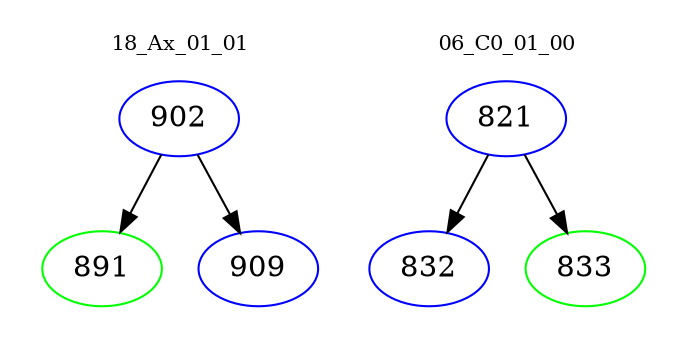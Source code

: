 digraph{
subgraph cluster_0 {
color = white
label = "18_Ax_01_01";
fontsize=10;
T0_902 [label="902", color="blue"]
T0_902 -> T0_891 [color="black"]
T0_891 [label="891", color="green"]
T0_902 -> T0_909 [color="black"]
T0_909 [label="909", color="blue"]
}
subgraph cluster_1 {
color = white
label = "06_C0_01_00";
fontsize=10;
T1_821 [label="821", color="blue"]
T1_821 -> T1_832 [color="black"]
T1_832 [label="832", color="blue"]
T1_821 -> T1_833 [color="black"]
T1_833 [label="833", color="green"]
}
}
